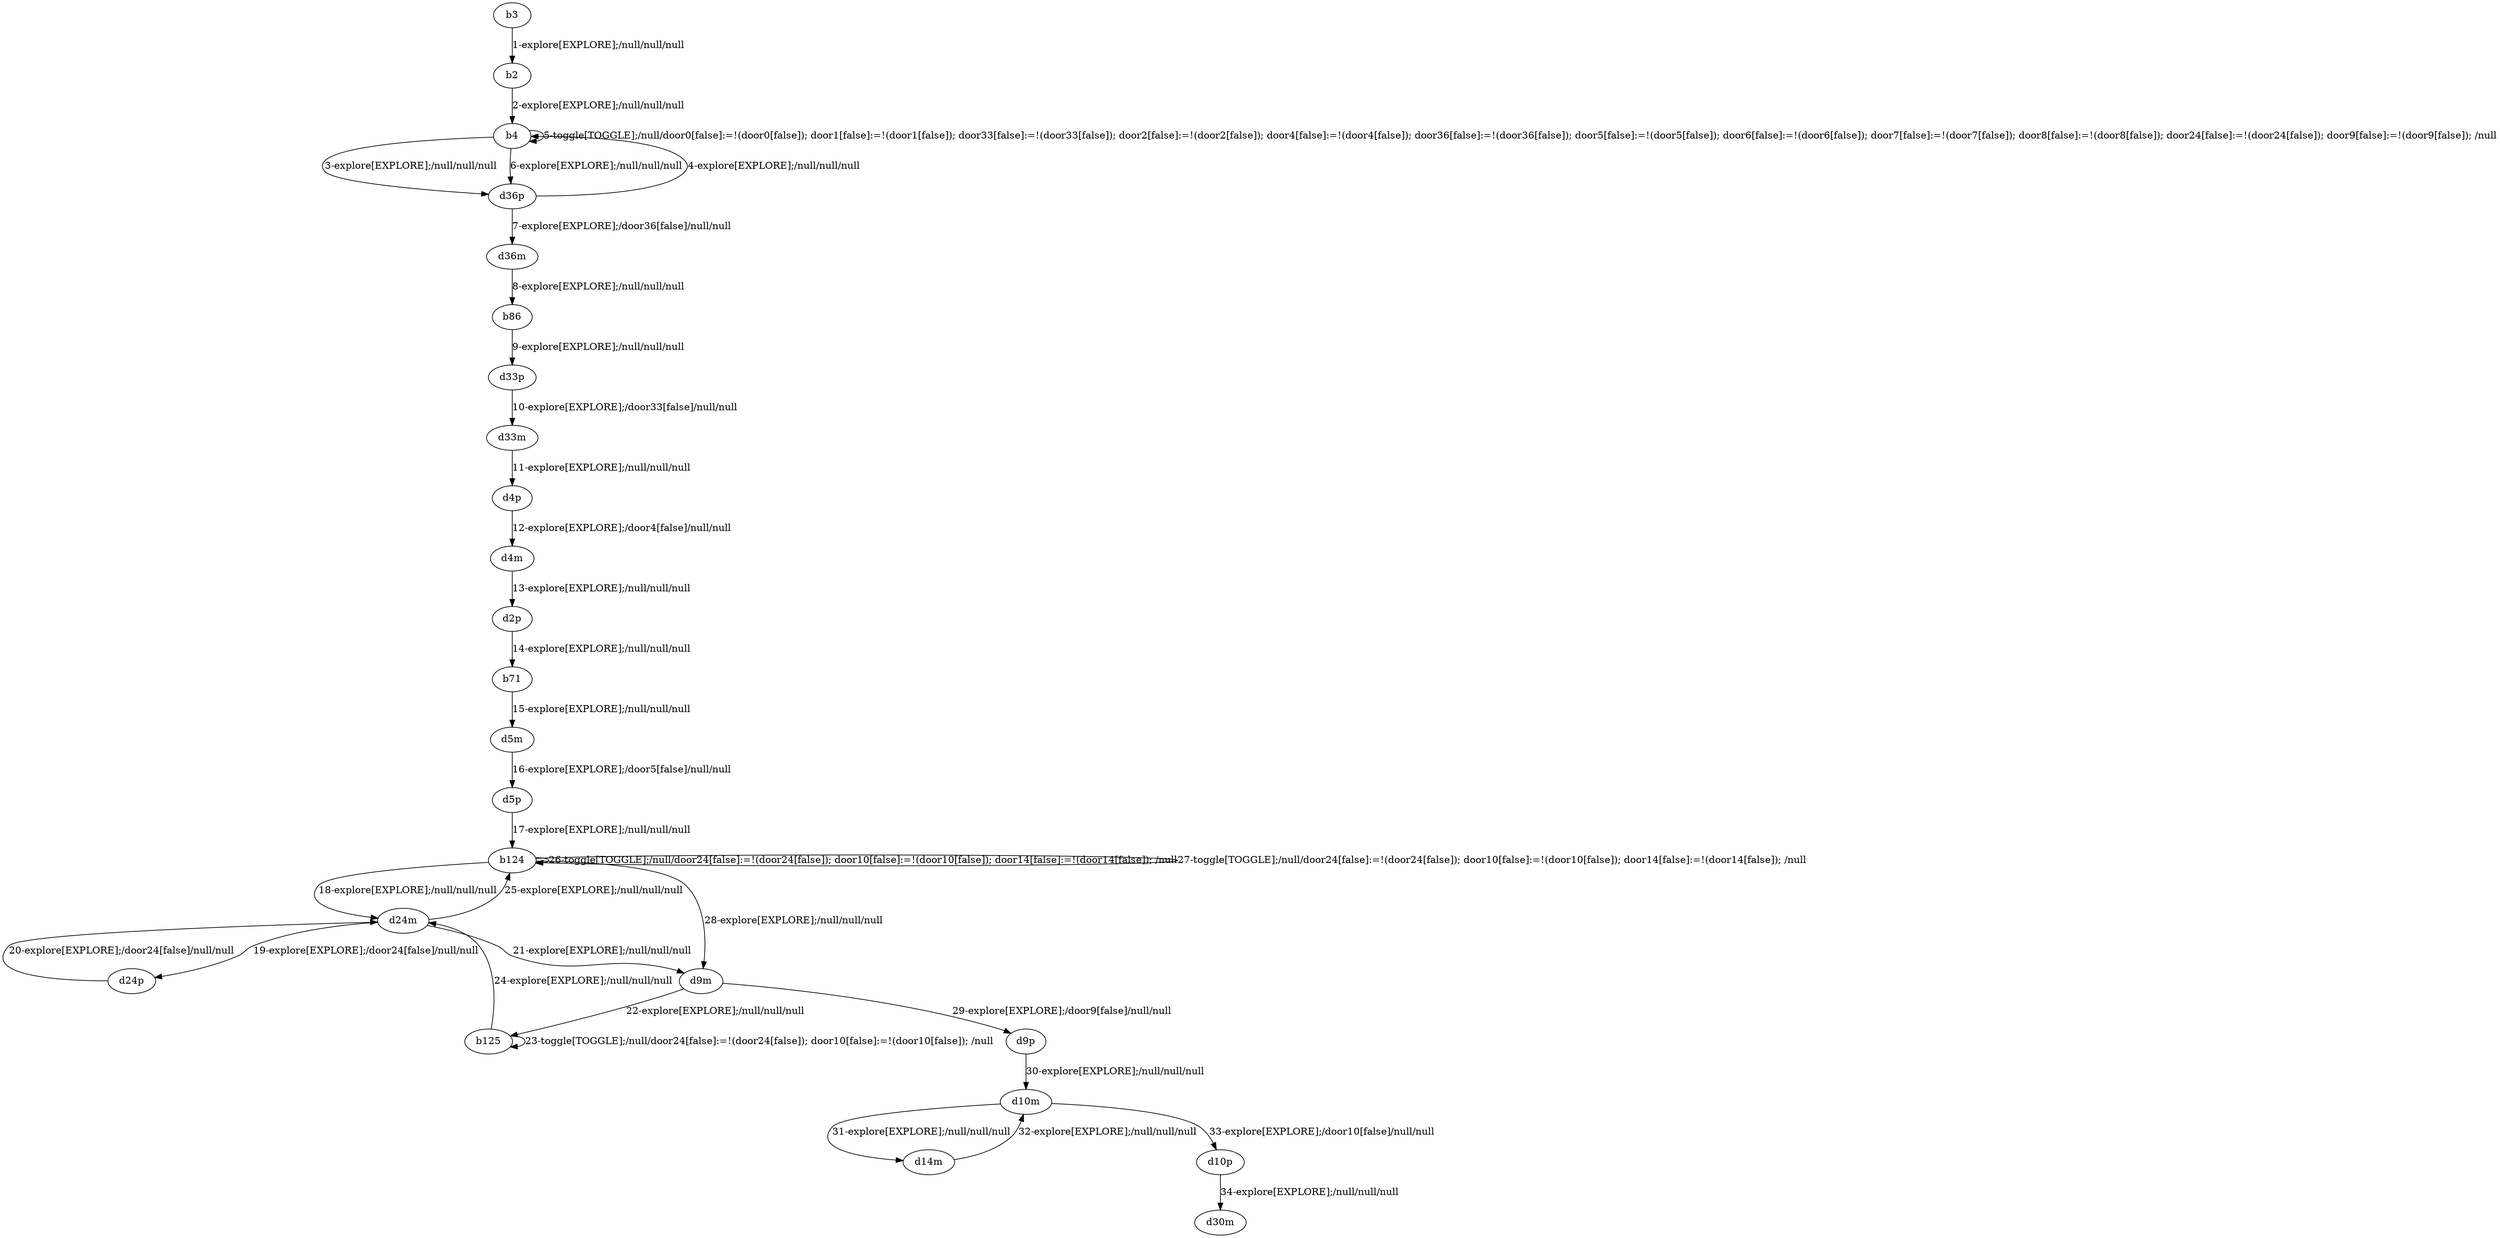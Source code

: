 # Total number of goals covered by this test: 1
# d24p --> d24m

digraph g {
"b3" -> "b2" [label = "1-explore[EXPLORE];/null/null/null"];
"b2" -> "b4" [label = "2-explore[EXPLORE];/null/null/null"];
"b4" -> "d36p" [label = "3-explore[EXPLORE];/null/null/null"];
"d36p" -> "b4" [label = "4-explore[EXPLORE];/null/null/null"];
"b4" -> "b4" [label = "5-toggle[TOGGLE];/null/door0[false]:=!(door0[false]); door1[false]:=!(door1[false]); door33[false]:=!(door33[false]); door2[false]:=!(door2[false]); door4[false]:=!(door4[false]); door36[false]:=!(door36[false]); door5[false]:=!(door5[false]); door6[false]:=!(door6[false]); door7[false]:=!(door7[false]); door8[false]:=!(door8[false]); door24[false]:=!(door24[false]); door9[false]:=!(door9[false]); /null"];
"b4" -> "d36p" [label = "6-explore[EXPLORE];/null/null/null"];
"d36p" -> "d36m" [label = "7-explore[EXPLORE];/door36[false]/null/null"];
"d36m" -> "b86" [label = "8-explore[EXPLORE];/null/null/null"];
"b86" -> "d33p" [label = "9-explore[EXPLORE];/null/null/null"];
"d33p" -> "d33m" [label = "10-explore[EXPLORE];/door33[false]/null/null"];
"d33m" -> "d4p" [label = "11-explore[EXPLORE];/null/null/null"];
"d4p" -> "d4m" [label = "12-explore[EXPLORE];/door4[false]/null/null"];
"d4m" -> "d2p" [label = "13-explore[EXPLORE];/null/null/null"];
"d2p" -> "b71" [label = "14-explore[EXPLORE];/null/null/null"];
"b71" -> "d5m" [label = "15-explore[EXPLORE];/null/null/null"];
"d5m" -> "d5p" [label = "16-explore[EXPLORE];/door5[false]/null/null"];
"d5p" -> "b124" [label = "17-explore[EXPLORE];/null/null/null"];
"b124" -> "d24m" [label = "18-explore[EXPLORE];/null/null/null"];
"d24m" -> "d24p" [label = "19-explore[EXPLORE];/door24[false]/null/null"];
"d24p" -> "d24m" [label = "20-explore[EXPLORE];/door24[false]/null/null"];
"d24m" -> "d9m" [label = "21-explore[EXPLORE];/null/null/null"];
"d9m" -> "b125" [label = "22-explore[EXPLORE];/null/null/null"];
"b125" -> "b125" [label = "23-toggle[TOGGLE];/null/door24[false]:=!(door24[false]); door10[false]:=!(door10[false]); /null"];
"b125" -> "d24m" [label = "24-explore[EXPLORE];/null/null/null"];
"d24m" -> "b124" [label = "25-explore[EXPLORE];/null/null/null"];
"b124" -> "b124" [label = "26-toggle[TOGGLE];/null/door24[false]:=!(door24[false]); door10[false]:=!(door10[false]); door14[false]:=!(door14[false]); /null"];
"b124" -> "b124" [label = "27-toggle[TOGGLE];/null/door24[false]:=!(door24[false]); door10[false]:=!(door10[false]); door14[false]:=!(door14[false]); /null"];
"b124" -> "d9m" [label = "28-explore[EXPLORE];/null/null/null"];
"d9m" -> "d9p" [label = "29-explore[EXPLORE];/door9[false]/null/null"];
"d9p" -> "d10m" [label = "30-explore[EXPLORE];/null/null/null"];
"d10m" -> "d14m" [label = "31-explore[EXPLORE];/null/null/null"];
"d14m" -> "d10m" [label = "32-explore[EXPLORE];/null/null/null"];
"d10m" -> "d10p" [label = "33-explore[EXPLORE];/door10[false]/null/null"];
"d10p" -> "d30m" [label = "34-explore[EXPLORE];/null/null/null"];
}